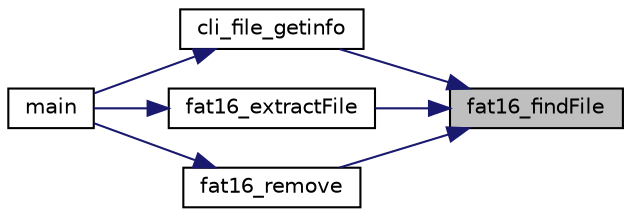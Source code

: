 digraph "fat16_findFile"
{
 // LATEX_PDF_SIZE
  edge [fontname="Helvetica",fontsize="10",labelfontname="Helvetica",labelfontsize="10"];
  node [fontname="Helvetica",fontsize="10",shape=record];
  rankdir="RL";
  Node1 [label="fat16_findFile",height=0.2,width=0.4,color="black", fillcolor="grey75", style="filled", fontcolor="black",tooltip="Finds and returns the folder entry for a file or NULL if cant be found."];
  Node1 -> Node2 [dir="back",color="midnightblue",fontsize="10",style="solid",fontname="Helvetica"];
  Node2 [label="cli_file_getinfo",height=0.2,width=0.4,color="black", fillcolor="white", style="filled",URL="$vdisk__cli_8c.html#ae7f475bfde59fe11d151d1c7f8632bf4",tooltip=" "];
  Node2 -> Node3 [dir="back",color="midnightblue",fontsize="10",style="solid",fontname="Helvetica"];
  Node3 [label="main",height=0.2,width=0.4,color="black", fillcolor="white", style="filled",URL="$vdisk__cli_8c.html#a0ddf1224851353fc92bfbff6f499fa97",tooltip=" "];
  Node1 -> Node4 [dir="back",color="midnightblue",fontsize="10",style="solid",fontname="Helvetica"];
  Node4 [label="fat16_extractFile",height=0.2,width=0.4,color="black", fillcolor="white", style="filled",URL="$v_d_i_s_k__fat16_8h.html#aea83a04104851b3706c3fb7b7ba0a3f5",tooltip="Extracts file from vDrive and writes it to physical disk."];
  Node4 -> Node3 [dir="back",color="midnightblue",fontsize="10",style="solid",fontname="Helvetica"];
  Node1 -> Node5 [dir="back",color="midnightblue",fontsize="10",style="solid",fontname="Helvetica"];
  Node5 [label="fat16_remove",height=0.2,width=0.4,color="black", fillcolor="white", style="filled",URL="$v_d_i_s_k__fat16_8h.html#af0de518aaf935dfdd437d769d6f6305f",tooltip="Removes file from vDrive (only overwrites FAT)."];
  Node5 -> Node3 [dir="back",color="midnightblue",fontsize="10",style="solid",fontname="Helvetica"];
}
